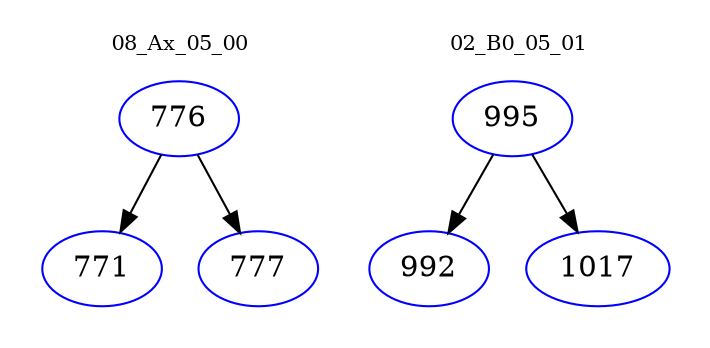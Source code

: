 digraph{
subgraph cluster_0 {
color = white
label = "08_Ax_05_00";
fontsize=10;
T0_776 [label="776", color="blue"]
T0_776 -> T0_771 [color="black"]
T0_771 [label="771", color="blue"]
T0_776 -> T0_777 [color="black"]
T0_777 [label="777", color="blue"]
}
subgraph cluster_1 {
color = white
label = "02_B0_05_01";
fontsize=10;
T1_995 [label="995", color="blue"]
T1_995 -> T1_992 [color="black"]
T1_992 [label="992", color="blue"]
T1_995 -> T1_1017 [color="black"]
T1_1017 [label="1017", color="blue"]
}
}
